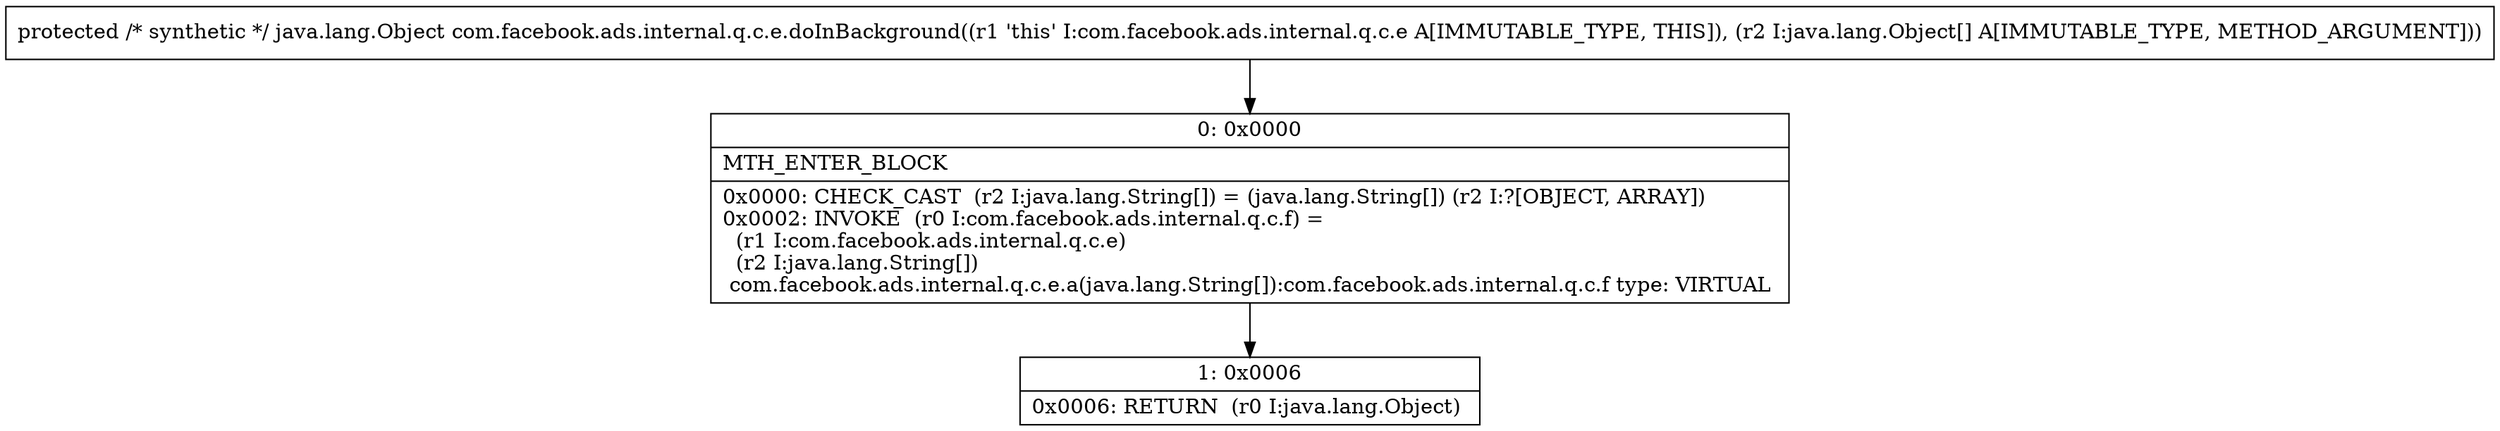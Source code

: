digraph "CFG forcom.facebook.ads.internal.q.c.e.doInBackground([Ljava\/lang\/Object;)Ljava\/lang\/Object;" {
Node_0 [shape=record,label="{0\:\ 0x0000|MTH_ENTER_BLOCK\l|0x0000: CHECK_CAST  (r2 I:java.lang.String[]) = (java.lang.String[]) (r2 I:?[OBJECT, ARRAY]) \l0x0002: INVOKE  (r0 I:com.facebook.ads.internal.q.c.f) = \l  (r1 I:com.facebook.ads.internal.q.c.e)\l  (r2 I:java.lang.String[])\l com.facebook.ads.internal.q.c.e.a(java.lang.String[]):com.facebook.ads.internal.q.c.f type: VIRTUAL \l}"];
Node_1 [shape=record,label="{1\:\ 0x0006|0x0006: RETURN  (r0 I:java.lang.Object) \l}"];
MethodNode[shape=record,label="{protected \/* synthetic *\/ java.lang.Object com.facebook.ads.internal.q.c.e.doInBackground((r1 'this' I:com.facebook.ads.internal.q.c.e A[IMMUTABLE_TYPE, THIS]), (r2 I:java.lang.Object[] A[IMMUTABLE_TYPE, METHOD_ARGUMENT])) }"];
MethodNode -> Node_0;
Node_0 -> Node_1;
}

